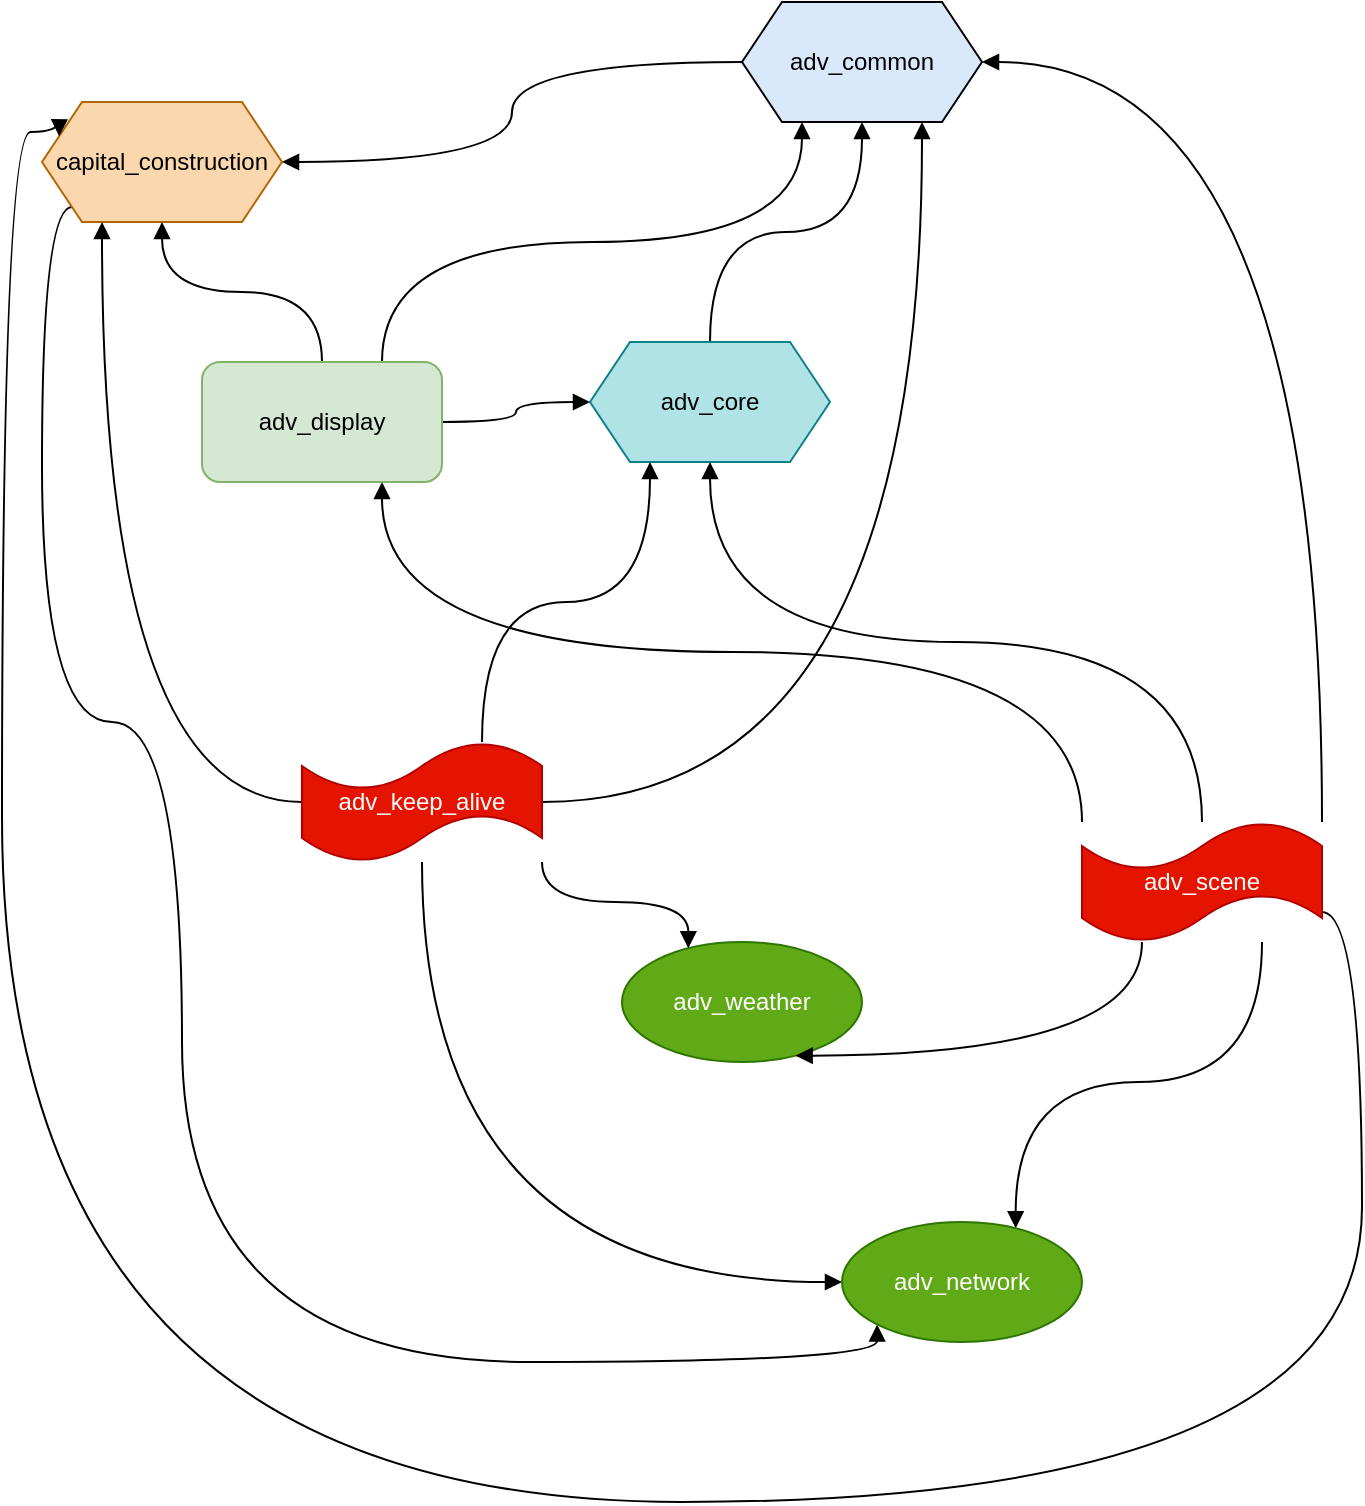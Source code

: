 <mxfile version="14.6.13" type="github">
  <diagram id="prtHgNgQTEPvFCAcTncT" name="Page-1">
    <mxGraphModel dx="1673" dy="896" grid="1" gridSize="10" guides="1" tooltips="1" connect="1" arrows="1" fold="1" page="1" pageScale="1" pageWidth="827" pageHeight="1169" math="0" shadow="0">
      <root>
        <mxCell id="0" />
        <mxCell id="1" parent="0" />
        <mxCell id="Ih-qkRP66JNXUkjLN9Hf-38" style="edgeStyle=orthogonalEdgeStyle;curved=1;rounded=0;orthogonalLoop=1;jettySize=auto;html=1;exitX=0;exitY=1;exitDx=0;exitDy=0;entryX=0;entryY=1;entryDx=0;entryDy=0;startArrow=none;startFill=0;endArrow=block;endFill=1;" edge="1" parent="1" source="Ih-qkRP66JNXUkjLN9Hf-1" target="Ih-qkRP66JNXUkjLN9Hf-6">
          <mxGeometry relative="1" as="geometry">
            <Array as="points">
              <mxPoint x="80" y="370" />
              <mxPoint x="150" y="370" />
              <mxPoint x="150" y="690" />
              <mxPoint x="497" y="690" />
            </Array>
          </mxGeometry>
        </mxCell>
        <mxCell id="Ih-qkRP66JNXUkjLN9Hf-1" value="capital_construction" style="shape=hexagon;perimeter=hexagonPerimeter2;whiteSpace=wrap;html=1;fixedSize=1;fontFamily=Helvetica;fontSize=12;fontColor=#000000;align=center;strokeColor=#b46504;fillColor=#fad7ac;" vertex="1" parent="1">
          <mxGeometry x="80" y="60" width="120" height="60" as="geometry" />
        </mxCell>
        <mxCell id="Ih-qkRP66JNXUkjLN9Hf-2" value="adv_weather" style="ellipse;whiteSpace=wrap;html=1;aspect=fixed;fontFamily=Helvetica;fontSize=12;fontColor=#ffffff;align=center;strokeColor=#2D7600;fillColor=#60a917;" vertex="1" parent="1">
          <mxGeometry x="370" y="480" width="120" height="60" as="geometry" />
        </mxCell>
        <mxCell id="Ih-qkRP66JNXUkjLN9Hf-39" style="edgeStyle=orthogonalEdgeStyle;curved=1;rounded=0;orthogonalLoop=1;jettySize=auto;html=1;exitX=0.5;exitY=0;exitDx=0;exitDy=0;entryX=0.5;entryY=1;entryDx=0;entryDy=0;startArrow=none;startFill=0;endArrow=block;endFill=1;" edge="1" parent="1" source="Ih-qkRP66JNXUkjLN9Hf-3" target="Ih-qkRP66JNXUkjLN9Hf-8">
          <mxGeometry relative="1" as="geometry" />
        </mxCell>
        <mxCell id="Ih-qkRP66JNXUkjLN9Hf-3" value="adv_core" style="shape=hexagon;perimeter=hexagonPerimeter2;whiteSpace=wrap;html=1;fixedSize=1;fontFamily=Helvetica;fontSize=12;fontColor=#000000;align=center;strokeColor=#0e8088;fillColor=#b0e3e6;" vertex="1" parent="1">
          <mxGeometry x="354" y="180" width="120" height="60" as="geometry" />
        </mxCell>
        <mxCell id="Ih-qkRP66JNXUkjLN9Hf-29" style="edgeStyle=orthogonalEdgeStyle;rounded=0;orthogonalLoop=1;jettySize=auto;html=1;entryX=1;entryY=0.5;entryDx=0;entryDy=0;startArrow=none;startFill=0;endArrow=block;endFill=1;curved=1;exitX=1;exitY=0;exitDx=0;exitDy=0;" edge="1" parent="1" source="Ih-qkRP66JNXUkjLN9Hf-4" target="Ih-qkRP66JNXUkjLN9Hf-8">
          <mxGeometry relative="1" as="geometry" />
        </mxCell>
        <mxCell id="Ih-qkRP66JNXUkjLN9Hf-32" style="edgeStyle=orthogonalEdgeStyle;rounded=0;orthogonalLoop=1;jettySize=auto;html=1;exitX=0.5;exitY=0;exitDx=0;exitDy=0;startArrow=none;startFill=0;endArrow=block;endFill=1;curved=1;" edge="1" parent="1" source="Ih-qkRP66JNXUkjLN9Hf-4" target="Ih-qkRP66JNXUkjLN9Hf-3">
          <mxGeometry relative="1" as="geometry" />
        </mxCell>
        <mxCell id="Ih-qkRP66JNXUkjLN9Hf-33" style="edgeStyle=orthogonalEdgeStyle;curved=1;rounded=0;orthogonalLoop=1;jettySize=auto;html=1;exitX=0.25;exitY=1;exitDx=0;exitDy=0;entryX=0.75;entryY=1;entryDx=0;entryDy=0;startArrow=none;startFill=0;endArrow=block;endFill=1;" edge="1" parent="1" source="Ih-qkRP66JNXUkjLN9Hf-4" target="Ih-qkRP66JNXUkjLN9Hf-2">
          <mxGeometry relative="1" as="geometry" />
        </mxCell>
        <mxCell id="Ih-qkRP66JNXUkjLN9Hf-34" style="edgeStyle=orthogonalEdgeStyle;curved=1;rounded=0;orthogonalLoop=1;jettySize=auto;html=1;exitX=1;exitY=0.75;exitDx=0;exitDy=0;entryX=0;entryY=0.25;entryDx=0;entryDy=0;startArrow=none;startFill=0;endArrow=block;endFill=1;" edge="1" parent="1" source="Ih-qkRP66JNXUkjLN9Hf-4" target="Ih-qkRP66JNXUkjLN9Hf-1">
          <mxGeometry relative="1" as="geometry">
            <Array as="points">
              <mxPoint x="740" y="465" />
              <mxPoint x="740" y="760" />
              <mxPoint x="60" y="760" />
              <mxPoint x="60" y="75" />
            </Array>
          </mxGeometry>
        </mxCell>
        <mxCell id="Ih-qkRP66JNXUkjLN9Hf-35" style="edgeStyle=orthogonalEdgeStyle;curved=1;rounded=0;orthogonalLoop=1;jettySize=auto;html=1;exitX=0.75;exitY=1;exitDx=0;exitDy=0;startArrow=none;startFill=0;endArrow=block;endFill=1;entryX=0.75;entryY=0;entryDx=0;entryDy=0;" edge="1" parent="1" source="Ih-qkRP66JNXUkjLN9Hf-4" target="Ih-qkRP66JNXUkjLN9Hf-6">
          <mxGeometry relative="1" as="geometry" />
        </mxCell>
        <mxCell id="Ih-qkRP66JNXUkjLN9Hf-37" style="edgeStyle=orthogonalEdgeStyle;curved=1;rounded=0;orthogonalLoop=1;jettySize=auto;html=1;exitX=0;exitY=0;exitDx=0;exitDy=0;entryX=0.75;entryY=1;entryDx=0;entryDy=0;startArrow=none;startFill=0;endArrow=block;endFill=1;" edge="1" parent="1" source="Ih-qkRP66JNXUkjLN9Hf-4" target="Ih-qkRP66JNXUkjLN9Hf-7">
          <mxGeometry relative="1" as="geometry" />
        </mxCell>
        <mxCell id="Ih-qkRP66JNXUkjLN9Hf-4" value="adv_scene" style="shape=tape;whiteSpace=wrap;html=1;fontFamily=Helvetica;fontSize=12;fontColor=#ffffff;align=center;strokeColor=#B20000;fillColor=#e51400;" vertex="1" parent="1">
          <mxGeometry x="600" y="420" width="120" height="60" as="geometry" />
        </mxCell>
        <mxCell id="Ih-qkRP66JNXUkjLN9Hf-20" style="edgeStyle=orthogonalEdgeStyle;rounded=0;orthogonalLoop=1;jettySize=auto;html=1;entryX=0.25;entryY=0;entryDx=0;entryDy=0;startArrow=none;startFill=0;endArrow=block;endFill=1;curved=1;exitX=1;exitY=1;exitDx=0;exitDy=0;" edge="1" parent="1" source="Ih-qkRP66JNXUkjLN9Hf-5" target="Ih-qkRP66JNXUkjLN9Hf-2">
          <mxGeometry relative="1" as="geometry" />
        </mxCell>
        <mxCell id="Ih-qkRP66JNXUkjLN9Hf-23" style="edgeStyle=orthogonalEdgeStyle;rounded=0;orthogonalLoop=1;jettySize=auto;html=1;entryX=0.25;entryY=1;entryDx=0;entryDy=0;startArrow=none;startFill=0;endArrow=block;endFill=1;curved=1;exitX=0.75;exitY=0;exitDx=0;exitDy=0;" edge="1" parent="1" source="Ih-qkRP66JNXUkjLN9Hf-5" target="Ih-qkRP66JNXUkjLN9Hf-3">
          <mxGeometry relative="1" as="geometry" />
        </mxCell>
        <mxCell id="Ih-qkRP66JNXUkjLN9Hf-27" style="edgeStyle=orthogonalEdgeStyle;rounded=0;orthogonalLoop=1;jettySize=auto;html=1;entryX=0.25;entryY=1;entryDx=0;entryDy=0;startArrow=none;startFill=0;endArrow=block;endFill=1;curved=1;" edge="1" parent="1" source="Ih-qkRP66JNXUkjLN9Hf-5" target="Ih-qkRP66JNXUkjLN9Hf-1">
          <mxGeometry relative="1" as="geometry" />
        </mxCell>
        <mxCell id="Ih-qkRP66JNXUkjLN9Hf-28" style="edgeStyle=orthogonalEdgeStyle;rounded=0;orthogonalLoop=1;jettySize=auto;html=1;entryX=0.75;entryY=1;entryDx=0;entryDy=0;startArrow=none;startFill=0;endArrow=block;endFill=1;curved=1;" edge="1" parent="1" source="Ih-qkRP66JNXUkjLN9Hf-5" target="Ih-qkRP66JNXUkjLN9Hf-8">
          <mxGeometry relative="1" as="geometry" />
        </mxCell>
        <mxCell id="Ih-qkRP66JNXUkjLN9Hf-41" style="edgeStyle=orthogonalEdgeStyle;curved=1;rounded=0;orthogonalLoop=1;jettySize=auto;html=1;entryX=0;entryY=0.5;entryDx=0;entryDy=0;startArrow=none;startFill=0;endArrow=block;endFill=1;" edge="1" parent="1" source="Ih-qkRP66JNXUkjLN9Hf-5" target="Ih-qkRP66JNXUkjLN9Hf-6">
          <mxGeometry relative="1" as="geometry">
            <Array as="points">
              <mxPoint x="270" y="650" />
            </Array>
          </mxGeometry>
        </mxCell>
        <mxCell id="Ih-qkRP66JNXUkjLN9Hf-5" value="adv_keep_alive" style="shape=tape;whiteSpace=wrap;html=1;fontFamily=Helvetica;fontSize=12;fontColor=#ffffff;align=center;strokeColor=#B20000;fillColor=#e51400;" vertex="1" parent="1">
          <mxGeometry x="210" y="380" width="120" height="60" as="geometry" />
        </mxCell>
        <mxCell id="Ih-qkRP66JNXUkjLN9Hf-6" value="adv_network" style="ellipse;whiteSpace=wrap;html=1;aspect=fixed;fontFamily=Helvetica;fontSize=12;fontColor=#ffffff;align=center;strokeColor=#2D7600;fillColor=#60a917;" vertex="1" parent="1">
          <mxGeometry x="480" y="620" width="120" height="60" as="geometry" />
        </mxCell>
        <mxCell id="Ih-qkRP66JNXUkjLN9Hf-15" style="edgeStyle=orthogonalEdgeStyle;rounded=0;orthogonalLoop=1;jettySize=auto;html=1;exitX=0.5;exitY=0;exitDx=0;exitDy=0;entryX=0.5;entryY=1;entryDx=0;entryDy=0;startArrow=none;startFill=0;endArrow=block;endFill=1;curved=1;" edge="1" parent="1" source="Ih-qkRP66JNXUkjLN9Hf-7" target="Ih-qkRP66JNXUkjLN9Hf-1">
          <mxGeometry relative="1" as="geometry" />
        </mxCell>
        <mxCell id="Ih-qkRP66JNXUkjLN9Hf-18" style="edgeStyle=orthogonalEdgeStyle;rounded=0;orthogonalLoop=1;jettySize=auto;html=1;entryX=0;entryY=0.5;entryDx=0;entryDy=0;startArrow=none;startFill=0;endArrow=block;endFill=1;curved=1;" edge="1" parent="1" source="Ih-qkRP66JNXUkjLN9Hf-7" target="Ih-qkRP66JNXUkjLN9Hf-3">
          <mxGeometry relative="1" as="geometry" />
        </mxCell>
        <mxCell id="Ih-qkRP66JNXUkjLN9Hf-19" style="edgeStyle=orthogonalEdgeStyle;rounded=0;orthogonalLoop=1;jettySize=auto;html=1;exitX=0.75;exitY=0;exitDx=0;exitDy=0;entryX=0.25;entryY=1;entryDx=0;entryDy=0;startArrow=none;startFill=0;endArrow=block;endFill=1;curved=1;" edge="1" parent="1" source="Ih-qkRP66JNXUkjLN9Hf-7" target="Ih-qkRP66JNXUkjLN9Hf-8">
          <mxGeometry relative="1" as="geometry" />
        </mxCell>
        <mxCell id="Ih-qkRP66JNXUkjLN9Hf-7" value="adv_display" style="rounded=1;whiteSpace=wrap;html=1;fillColor=#d5e8d4;strokeColor=#82b366;" vertex="1" parent="1">
          <mxGeometry x="160" y="190" width="120" height="60" as="geometry" />
        </mxCell>
        <mxCell id="Ih-qkRP66JNXUkjLN9Hf-12" style="edgeStyle=orthogonalEdgeStyle;rounded=0;orthogonalLoop=1;jettySize=auto;html=1;exitX=0;exitY=0.5;exitDx=0;exitDy=0;entryX=1;entryY=0.5;entryDx=0;entryDy=0;startArrow=none;startFill=0;endArrow=block;endFill=1;curved=1;" edge="1" parent="1" source="Ih-qkRP66JNXUkjLN9Hf-8" target="Ih-qkRP66JNXUkjLN9Hf-1">
          <mxGeometry relative="1" as="geometry" />
        </mxCell>
        <mxCell id="Ih-qkRP66JNXUkjLN9Hf-8" value="adv_common" style="shape=hexagon;perimeter=hexagonPerimeter2;whiteSpace=wrap;html=1;fixedSize=1;fontFamily=Helvetica;fontSize=12;fontColor=#000000;align=center;fillColor=#dae8fc;" vertex="1" parent="1">
          <mxGeometry x="430" y="10" width="120" height="60" as="geometry" />
        </mxCell>
      </root>
    </mxGraphModel>
  </diagram>
</mxfile>
